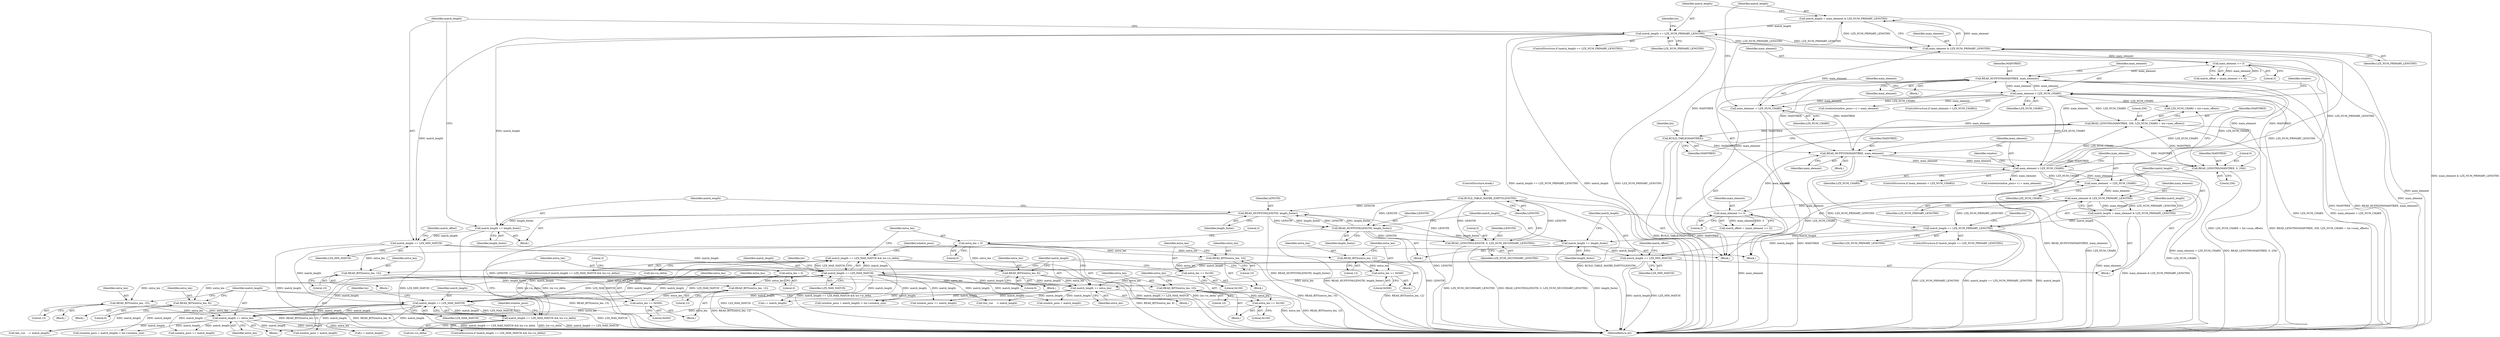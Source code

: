 digraph "0_libmspack_18b6a2cc0b87536015bedd4f7763e6b02d5aa4f3@pointer" {
"1000860" [label="(Call,match_length == LZX_MAX_MATCH && lzx->is_delta)"];
"1000861" [label="(Call,match_length == LZX_MAX_MATCH)"];
"1001120" [label="(Call,match_length += LZX_MIN_MATCH)"];
"1001099" [label="(Call,match_length == LZX_NUM_PRIMARY_LENGTHS)"];
"1001093" [label="(Call,match_length = main_element & LZX_NUM_PRIMARY_LENGTHS)"];
"1001095" [label="(Call,main_element & LZX_NUM_PRIMARY_LENGTHS)"];
"1001090" [label="(Call,main_element -= LZX_NUM_CHARS)"];
"1001076" [label="(Call,main_element < LZX_NUM_CHARS)"];
"1001072" [label="(Call,READ_HUFFSYM(MAINTREE, main_element))"];
"1000728" [label="(Call,READ_HUFFSYM(MAINTREE, main_element))"];
"1000555" [label="(Call,BUILD_TABLE(MAINTREE))"];
"1000547" [label="(Call,READ_LENGTHS(MAINTREE, 256, LZX_NUM_CHARS + lzx->num_offsets))"];
"1000543" [label="(Call,READ_LENGTHS(MAINTREE, 0, 256))"];
"1000732" [label="(Call,main_element < LZX_NUM_CHARS)"];
"1001126" [label="(Call,main_element >> 3)"];
"1000782" [label="(Call,main_element >> 3)"];
"1000751" [label="(Call,main_element & LZX_NUM_PRIMARY_LENGTHS)"];
"1000746" [label="(Call,main_element -= LZX_NUM_CHARS)"];
"1000755" [label="(Call,match_length == LZX_NUM_PRIMARY_LENGTHS)"];
"1000749" [label="(Call,match_length = main_element & LZX_NUM_PRIMARY_LENGTHS)"];
"1001117" [label="(Call,match_length += length_footer)"];
"1001114" [label="(Call,READ_HUFFSYM(LENGTH, length_footer))"];
"1000574" [label="(Call,BUILD_TABLE_MAYBE_EMPTY(LENGTH))"];
"1000570" [label="(Call,READ_LENGTHS(LENGTH, 0, LZX_NUM_SECONDARY_LENGTHS))"];
"1000770" [label="(Call,READ_HUFFSYM(LENGTH, length_footer))"];
"1000776" [label="(Call,match_length += LZX_MIN_MATCH)"];
"1000773" [label="(Call,match_length += length_footer)"];
"1001298" [label="(Call,match_length += extra_len)"];
"1001295" [label="(Call,READ_BITS(extra_len, 15))"];
"1001245" [label="(Call,extra_len = 0)"];
"1001288" [label="(Call,extra_len += 0x500)"];
"1001285" [label="(Call,READ_BITS(extra_len, 12))"];
"1001258" [label="(Call,READ_BITS(extra_len, 8))"];
"1001273" [label="(Call,extra_len += 0x100)"];
"1001270" [label="(Call,READ_BITS(extra_len, 10))"];
"1001237" [label="(Call,match_length == LZX_MAX_MATCH)"];
"1000922" [label="(Call,match_length += extra_len)"];
"1000919" [label="(Call,READ_BITS(extra_len, 15))"];
"1000869" [label="(Call,extra_len = 0)"];
"1000882" [label="(Call,READ_BITS(extra_len, 8))"];
"1000897" [label="(Call,extra_len += 0x100)"];
"1000894" [label="(Call,READ_BITS(extra_len, 10))"];
"1000912" [label="(Call,extra_len += 0x500)"];
"1000909" [label="(Call,READ_BITS(extra_len, 12))"];
"1001236" [label="(Call,match_length == LZX_MAX_MATCH && lzx->is_delta)"];
"1000860" [label="(Call,match_length == LZX_MAX_MATCH && lzx->is_delta)"];
"1000572" [label="(Literal,0)"];
"1000919" [label="(Call,READ_BITS(extra_len, 15))"];
"1001296" [label="(Identifier,extra_len)"];
"1000784" [label="(Literal,3)"];
"1000862" [label="(Identifier,match_length)"];
"1001299" [label="(Identifier,match_length)"];
"1001098" [label="(ControlStructure,if (match_length == LZX_NUM_PRIMARY_LENGTHS))"];
"1001267" [label="(Block,)"];
"1001120" [label="(Call,match_length += LZX_MIN_MATCH)"];
"1000729" [label="(Identifier,MAINTREE)"];
"1001094" [label="(Identifier,match_length)"];
"1001240" [label="(Call,lzx->is_delta)"];
"1001287" [label="(Literal,12)"];
"1001072" [label="(Call,READ_HUFFSYM(MAINTREE, main_element))"];
"1001073" [label="(Identifier,MAINTREE)"];
"1000861" [label="(Call,match_length == LZX_MAX_MATCH)"];
"1000548" [label="(Identifier,MAINTREE)"];
"1000747" [label="(Identifier,main_element)"];
"1001274" [label="(Identifier,extra_len)"];
"1000920" [label="(Identifier,extra_len)"];
"1000909" [label="(Call,READ_BITS(extra_len, 12))"];
"1001074" [label="(Identifier,main_element)"];
"1001101" [label="(Identifier,LZX_NUM_PRIMARY_LENGTHS)"];
"1000573" [label="(Identifier,LZX_NUM_SECONDARY_LENGTHS)"];
"1000732" [label="(Call,main_element < LZX_NUM_CHARS)"];
"1000753" [label="(Identifier,LZX_NUM_PRIMARY_LENGTHS)"];
"1001078" [label="(Identifier,LZX_NUM_CHARS)"];
"1000867" [label="(Block,)"];
"1000780" [label="(Call,match_offset = (main_element >> 3))"];
"1001099" [label="(Call,match_length == LZX_NUM_PRIMARY_LENGTHS)"];
"1000946" [label="(Call,i = match_length)"];
"1000571" [label="(Identifier,LENGTH)"];
"1001102" [label="(Block,)"];
"1000873" [label="(Literal,3)"];
"1000906" [label="(Block,)"];
"1001289" [label="(Identifier,extra_len)"];
"1001095" [label="(Call,main_element & LZX_NUM_PRIMARY_LENGTHS)"];
"1000924" [label="(Identifier,extra_len)"];
"1001245" [label="(Call,extra_len = 0)"];
"1000772" [label="(Identifier,length_footer)"];
"1001295" [label="(Call,READ_BITS(extra_len, 15))"];
"1001259" [label="(Identifier,extra_len)"];
"1001239" [label="(Identifier,LZX_MAX_MATCH)"];
"1001237" [label="(Call,match_length == LZX_MAX_MATCH)"];
"1000922" [label="(Call,match_length += extra_len)"];
"1000755" [label="(Call,match_length == LZX_NUM_PRIMARY_LENGTHS)"];
"1001091" [label="(Identifier,main_element)"];
"1000734" [label="(Identifier,LZX_NUM_CHARS)"];
"1001275" [label="(Literal,0x100)"];
"1000758" [label="(Block,)"];
"1000897" [label="(Call,extra_len += 0x100)"];
"1000923" [label="(Identifier,match_length)"];
"1001124" [label="(Call,match_offset = (main_element >> 3))"];
"1000738" [label="(Identifier,window)"];
"1001246" [label="(Identifier,extra_len)"];
"1000911" [label="(Literal,12)"];
"1001243" [label="(Block,)"];
"1001304" [label="(Identifier,window_posn)"];
"1001105" [label="(Identifier,lzx)"];
"1001096" [label="(Identifier,main_element)"];
"1000752" [label="(Identifier,main_element)"];
"1001118" [label="(Identifier,match_length)"];
"1001125" [label="(Identifier,match_offset)"];
"1000883" [label="(Identifier,extra_len)"];
"1001300" [label="(Identifier,extra_len)"];
"1000546" [label="(Literal,256)"];
"1001435" [label="(Call,this_run    -= match_length)"];
"1001090" [label="(Call,main_element -= LZX_NUM_CHARS)"];
"1000575" [label="(Identifier,LENGTH)"];
"1001092" [label="(Identifier,LZX_NUM_CHARS)"];
"1001241" [label="(Identifier,lzx)"];
"1001076" [label="(Call,main_element < LZX_NUM_CHARS)"];
"1000544" [label="(Identifier,MAINTREE)"];
"1000869" [label="(Call,extra_len = 0)"];
"1001302" [label="(Call,(window_posn + match_length) > lzx->window_size)"];
"1000863" [label="(Identifier,LZX_MAX_MATCH)"];
"1001236" [label="(Call,match_length == LZX_MAX_MATCH && lzx->is_delta)"];
"1000547" [label="(Call,READ_LENGTHS(MAINTREE, 256, LZX_NUM_CHARS + lzx->num_offsets))"];
"1001089" [label="(Block,)"];
"1000778" [label="(Identifier,LZX_MIN_MATCH)"];
"1000910" [label="(Identifier,extra_len)"];
"1000731" [label="(ControlStructure,if (main_element < LZX_NUM_CHARS))"];
"1000748" [label="(Identifier,LZX_NUM_CHARS)"];
"1000728" [label="(Call,READ_HUFFSYM(MAINTREE, main_element))"];
"1000926" [label="(Call,(window_posn + match_length) > lzx->window_size)"];
"1000914" [label="(Literal,0x500)"];
"1000859" [label="(ControlStructure,if (match_length == LZX_MAX_MATCH && lzx->is_delta))"];
"1000894" [label="(Call,READ_BITS(extra_len, 10))"];
"1000870" [label="(Identifier,extra_len)"];
"1001080" [label="(Call,window[window_posn++] = main_element)"];
"1000783" [label="(Identifier,main_element)"];
"1000891" [label="(Block,)"];
"1001062" [label="(Call,window_posn += match_length)"];
"1000771" [label="(Identifier,LENGTH)"];
"1001292" [label="(Block,)"];
"1001100" [label="(Identifier,match_length)"];
"1000730" [label="(Identifier,main_element)"];
"1000749" [label="(Call,match_length = main_element & LZX_NUM_PRIMARY_LENGTHS)"];
"1001114" [label="(Call,READ_HUFFSYM(LENGTH, length_footer))"];
"1000545" [label="(Literal,0)"];
"1001115" [label="(Identifier,LENGTH)"];
"1000781" [label="(Identifier,match_offset)"];
"1001117" [label="(Call,match_length += length_footer)"];
"1000761" [label="(Identifier,lzx)"];
"1000733" [label="(Identifier,main_element)"];
"1000574" [label="(Call,BUILD_TABLE_MAYBE_EMPTY(LENGTH))"];
"1001075" [label="(ControlStructure,if (main_element < LZX_NUM_CHARS))"];
"1000777" [label="(Identifier,match_length)"];
"1001270" [label="(Call,READ_BITS(extra_len, 10))"];
"1000860" [label="(Call,match_length == LZX_MAX_MATCH && lzx->is_delta)"];
"1000776" [label="(Call,match_length += LZX_MIN_MATCH)"];
"1001298" [label="(Call,match_length += extra_len)"];
"1001249" [label="(Literal,3)"];
"1001122" [label="(Identifier,LZX_MIN_MATCH)"];
"1000549" [label="(Literal,256)"];
"1001238" [label="(Identifier,match_length)"];
"1001128" [label="(Literal,3)"];
"1000864" [label="(Call,lzx->is_delta)"];
"1001883" [label="(MethodReturn,int)"];
"1001077" [label="(Identifier,main_element)"];
"1001247" [label="(Literal,0)"];
"1001288" [label="(Call,extra_len += 0x500)"];
"1000896" [label="(Literal,10)"];
"1000757" [label="(Identifier,LZX_NUM_PRIMARY_LENGTHS)"];
"1001285" [label="(Call,READ_BITS(extra_len, 12))"];
"1001260" [label="(Literal,8)"];
"1001297" [label="(Literal,15)"];
"1001290" [label="(Literal,0x500)"];
"1000745" [label="(Block,)"];
"1001127" [label="(Identifier,main_element)"];
"1000543" [label="(Call,READ_LENGTHS(MAINTREE, 0, 256))"];
"1000774" [label="(Identifier,match_length)"];
"1001271" [label="(Identifier,extra_len)"];
"1000865" [label="(Identifier,lzx)"];
"1000912" [label="(Call,extra_len += 0x500)"];
"1000756" [label="(Identifier,match_length)"];
"1001119" [label="(Identifier,length_footer)"];
"1000916" [label="(Block,)"];
"1001235" [label="(ControlStructure,if (match_length == LZX_MAX_MATCH && lzx->is_delta))"];
"1001126" [label="(Call,main_element >> 3)"];
"1000913" [label="(Identifier,extra_len)"];
"1000750" [label="(Identifier,match_length)"];
"1001059" [label="(Call,this_run    -= match_length)"];
"1000570" [label="(Call,READ_LENGTHS(LENGTH, 0, LZX_NUM_SECONDARY_LENGTHS))"];
"1001255" [label="(Block,)"];
"1000576" [label="(ControlStructure,break;)"];
"1001071" [label="(Block,)"];
"1001438" [label="(Call,window_posn += match_length)"];
"1000727" [label="(Block,)"];
"1000518" [label="(Block,)"];
"1000775" [label="(Identifier,length_footer)"];
"1001272" [label="(Literal,10)"];
"1001093" [label="(Call,match_length = main_element & LZX_NUM_PRIMARY_LENGTHS)"];
"1000871" [label="(Literal,0)"];
"1000751" [label="(Call,main_element & LZX_NUM_PRIMARY_LENGTHS)"];
"1000884" [label="(Literal,8)"];
"1000898" [label="(Identifier,extra_len)"];
"1000754" [label="(ControlStructure,if (match_length == LZX_NUM_PRIMARY_LENGTHS))"];
"1001282" [label="(Block,)"];
"1000879" [label="(Block,)"];
"1000561" [label="(Identifier,lzx)"];
"1001303" [label="(Call,window_posn + match_length)"];
"1001116" [label="(Identifier,length_footer)"];
"1000782" [label="(Call,main_element >> 3)"];
"1000556" [label="(Identifier,MAINTREE)"];
"1001286" [label="(Identifier,extra_len)"];
"1000895" [label="(Identifier,extra_len)"];
"1000927" [label="(Call,window_posn + match_length)"];
"1001097" [label="(Identifier,LZX_NUM_PRIMARY_LENGTHS)"];
"1000882" [label="(Call,READ_BITS(extra_len, 8))"];
"1000921" [label="(Literal,15)"];
"1001082" [label="(Identifier,window)"];
"1000746" [label="(Call,main_element -= LZX_NUM_CHARS)"];
"1000550" [label="(Call,LZX_NUM_CHARS + lzx->num_offsets)"];
"1000928" [label="(Identifier,window_posn)"];
"1001258" [label="(Call,READ_BITS(extra_len, 8))"];
"1001322" [label="(Call,i = match_length)"];
"1001273" [label="(Call,extra_len += 0x100)"];
"1000736" [label="(Call,window[window_posn++] = main_element)"];
"1001121" [label="(Identifier,match_length)"];
"1000770" [label="(Call,READ_HUFFSYM(LENGTH, length_footer))"];
"1000899" [label="(Literal,0x100)"];
"1000773" [label="(Call,match_length += length_footer)"];
"1000555" [label="(Call,BUILD_TABLE(MAINTREE))"];
"1000860" -> "1000859"  [label="AST: "];
"1000860" -> "1000861"  [label="CFG: "];
"1000860" -> "1000864"  [label="CFG: "];
"1000861" -> "1000860"  [label="AST: "];
"1000864" -> "1000860"  [label="AST: "];
"1000870" -> "1000860"  [label="CFG: "];
"1000928" -> "1000860"  [label="CFG: "];
"1000860" -> "1001883"  [label="DDG: lzx->is_delta"];
"1000860" -> "1001883"  [label="DDG: match_length == LZX_MAX_MATCH && lzx->is_delta"];
"1000860" -> "1001883"  [label="DDG: match_length == LZX_MAX_MATCH"];
"1000861" -> "1000860"  [label="DDG: match_length"];
"1000861" -> "1000860"  [label="DDG: LZX_MAX_MATCH"];
"1001236" -> "1000860"  [label="DDG: lzx->is_delta"];
"1000860" -> "1001236"  [label="DDG: lzx->is_delta"];
"1000861" -> "1000863"  [label="CFG: "];
"1000862" -> "1000861"  [label="AST: "];
"1000863" -> "1000861"  [label="AST: "];
"1000865" -> "1000861"  [label="CFG: "];
"1000861" -> "1001883"  [label="DDG: LZX_MAX_MATCH"];
"1001120" -> "1000861"  [label="DDG: match_length"];
"1000776" -> "1000861"  [label="DDG: match_length"];
"1001298" -> "1000861"  [label="DDG: match_length"];
"1001237" -> "1000861"  [label="DDG: match_length"];
"1001237" -> "1000861"  [label="DDG: LZX_MAX_MATCH"];
"1000922" -> "1000861"  [label="DDG: match_length"];
"1000861" -> "1000922"  [label="DDG: match_length"];
"1000861" -> "1000926"  [label="DDG: match_length"];
"1000861" -> "1000927"  [label="DDG: match_length"];
"1000861" -> "1000946"  [label="DDG: match_length"];
"1000861" -> "1001059"  [label="DDG: match_length"];
"1000861" -> "1001062"  [label="DDG: match_length"];
"1000861" -> "1001237"  [label="DDG: match_length"];
"1000861" -> "1001237"  [label="DDG: LZX_MAX_MATCH"];
"1001120" -> "1001089"  [label="AST: "];
"1001120" -> "1001122"  [label="CFG: "];
"1001121" -> "1001120"  [label="AST: "];
"1001122" -> "1001120"  [label="AST: "];
"1001125" -> "1001120"  [label="CFG: "];
"1001120" -> "1001883"  [label="DDG: match_length"];
"1001120" -> "1001883"  [label="DDG: LZX_MIN_MATCH"];
"1001099" -> "1001120"  [label="DDG: match_length"];
"1001117" -> "1001120"  [label="DDG: match_length"];
"1001120" -> "1001237"  [label="DDG: match_length"];
"1001099" -> "1001098"  [label="AST: "];
"1001099" -> "1001101"  [label="CFG: "];
"1001100" -> "1001099"  [label="AST: "];
"1001101" -> "1001099"  [label="AST: "];
"1001105" -> "1001099"  [label="CFG: "];
"1001121" -> "1001099"  [label="CFG: "];
"1001099" -> "1001883"  [label="DDG: match_length == LZX_NUM_PRIMARY_LENGTHS"];
"1001099" -> "1001883"  [label="DDG: match_length"];
"1001099" -> "1001883"  [label="DDG: LZX_NUM_PRIMARY_LENGTHS"];
"1001099" -> "1000751"  [label="DDG: LZX_NUM_PRIMARY_LENGTHS"];
"1001099" -> "1001095"  [label="DDG: LZX_NUM_PRIMARY_LENGTHS"];
"1001093" -> "1001099"  [label="DDG: match_length"];
"1001095" -> "1001099"  [label="DDG: LZX_NUM_PRIMARY_LENGTHS"];
"1001099" -> "1001117"  [label="DDG: match_length"];
"1001093" -> "1001089"  [label="AST: "];
"1001093" -> "1001095"  [label="CFG: "];
"1001094" -> "1001093"  [label="AST: "];
"1001095" -> "1001093"  [label="AST: "];
"1001100" -> "1001093"  [label="CFG: "];
"1001093" -> "1001883"  [label="DDG: main_element & LZX_NUM_PRIMARY_LENGTHS"];
"1001095" -> "1001093"  [label="DDG: main_element"];
"1001095" -> "1001093"  [label="DDG: LZX_NUM_PRIMARY_LENGTHS"];
"1001095" -> "1001097"  [label="CFG: "];
"1001096" -> "1001095"  [label="AST: "];
"1001097" -> "1001095"  [label="AST: "];
"1001095" -> "1001883"  [label="DDG: main_element"];
"1001090" -> "1001095"  [label="DDG: main_element"];
"1000755" -> "1001095"  [label="DDG: LZX_NUM_PRIMARY_LENGTHS"];
"1001095" -> "1001126"  [label="DDG: main_element"];
"1001090" -> "1001089"  [label="AST: "];
"1001090" -> "1001092"  [label="CFG: "];
"1001091" -> "1001090"  [label="AST: "];
"1001092" -> "1001090"  [label="AST: "];
"1001094" -> "1001090"  [label="CFG: "];
"1001090" -> "1001883"  [label="DDG: LZX_NUM_CHARS"];
"1001076" -> "1001090"  [label="DDG: LZX_NUM_CHARS"];
"1001076" -> "1001090"  [label="DDG: main_element"];
"1001076" -> "1001075"  [label="AST: "];
"1001076" -> "1001078"  [label="CFG: "];
"1001077" -> "1001076"  [label="AST: "];
"1001078" -> "1001076"  [label="AST: "];
"1001082" -> "1001076"  [label="CFG: "];
"1001091" -> "1001076"  [label="CFG: "];
"1001076" -> "1001883"  [label="DDG: LZX_NUM_CHARS"];
"1001076" -> "1001883"  [label="DDG: main_element < LZX_NUM_CHARS"];
"1001076" -> "1000547"  [label="DDG: LZX_NUM_CHARS"];
"1001076" -> "1000550"  [label="DDG: LZX_NUM_CHARS"];
"1001076" -> "1000728"  [label="DDG: main_element"];
"1001076" -> "1000732"  [label="DDG: LZX_NUM_CHARS"];
"1001076" -> "1001072"  [label="DDG: main_element"];
"1001072" -> "1001076"  [label="DDG: main_element"];
"1000732" -> "1001076"  [label="DDG: LZX_NUM_CHARS"];
"1001076" -> "1001080"  [label="DDG: main_element"];
"1001072" -> "1001071"  [label="AST: "];
"1001072" -> "1001074"  [label="CFG: "];
"1001073" -> "1001072"  [label="AST: "];
"1001074" -> "1001072"  [label="AST: "];
"1001077" -> "1001072"  [label="CFG: "];
"1001072" -> "1001883"  [label="DDG: MAINTREE"];
"1001072" -> "1001883"  [label="DDG: READ_HUFFSYM(MAINTREE, main_element)"];
"1001072" -> "1000543"  [label="DDG: MAINTREE"];
"1001072" -> "1000728"  [label="DDG: MAINTREE"];
"1000728" -> "1001072"  [label="DDG: MAINTREE"];
"1000555" -> "1001072"  [label="DDG: MAINTREE"];
"1001126" -> "1001072"  [label="DDG: main_element"];
"1000782" -> "1001072"  [label="DDG: main_element"];
"1000732" -> "1001072"  [label="DDG: main_element"];
"1000728" -> "1000727"  [label="AST: "];
"1000728" -> "1000730"  [label="CFG: "];
"1000729" -> "1000728"  [label="AST: "];
"1000730" -> "1000728"  [label="AST: "];
"1000733" -> "1000728"  [label="CFG: "];
"1000728" -> "1001883"  [label="DDG: MAINTREE"];
"1000728" -> "1001883"  [label="DDG: READ_HUFFSYM(MAINTREE, main_element)"];
"1000728" -> "1000543"  [label="DDG: MAINTREE"];
"1000555" -> "1000728"  [label="DDG: MAINTREE"];
"1001126" -> "1000728"  [label="DDG: main_element"];
"1000782" -> "1000728"  [label="DDG: main_element"];
"1000732" -> "1000728"  [label="DDG: main_element"];
"1000728" -> "1000732"  [label="DDG: main_element"];
"1000555" -> "1000518"  [label="AST: "];
"1000555" -> "1000556"  [label="CFG: "];
"1000556" -> "1000555"  [label="AST: "];
"1000561" -> "1000555"  [label="CFG: "];
"1000555" -> "1001883"  [label="DDG: BUILD_TABLE(MAINTREE)"];
"1000555" -> "1001883"  [label="DDG: MAINTREE"];
"1000555" -> "1000543"  [label="DDG: MAINTREE"];
"1000547" -> "1000555"  [label="DDG: MAINTREE"];
"1000547" -> "1000518"  [label="AST: "];
"1000547" -> "1000550"  [label="CFG: "];
"1000548" -> "1000547"  [label="AST: "];
"1000549" -> "1000547"  [label="AST: "];
"1000550" -> "1000547"  [label="AST: "];
"1000556" -> "1000547"  [label="CFG: "];
"1000547" -> "1001883"  [label="DDG: LZX_NUM_CHARS + lzx->num_offsets"];
"1000547" -> "1001883"  [label="DDG: READ_LENGTHS(MAINTREE, 256, LZX_NUM_CHARS + lzx->num_offsets)"];
"1000543" -> "1000547"  [label="DDG: MAINTREE"];
"1000732" -> "1000547"  [label="DDG: LZX_NUM_CHARS"];
"1000543" -> "1000518"  [label="AST: "];
"1000543" -> "1000546"  [label="CFG: "];
"1000544" -> "1000543"  [label="AST: "];
"1000545" -> "1000543"  [label="AST: "];
"1000546" -> "1000543"  [label="AST: "];
"1000548" -> "1000543"  [label="CFG: "];
"1000543" -> "1001883"  [label="DDG: READ_LENGTHS(MAINTREE, 0, 256)"];
"1000732" -> "1000731"  [label="AST: "];
"1000732" -> "1000734"  [label="CFG: "];
"1000733" -> "1000732"  [label="AST: "];
"1000734" -> "1000732"  [label="AST: "];
"1000738" -> "1000732"  [label="CFG: "];
"1000747" -> "1000732"  [label="CFG: "];
"1000732" -> "1001883"  [label="DDG: LZX_NUM_CHARS"];
"1000732" -> "1001883"  [label="DDG: main_element < LZX_NUM_CHARS"];
"1000732" -> "1000550"  [label="DDG: LZX_NUM_CHARS"];
"1000732" -> "1000736"  [label="DDG: main_element"];
"1000732" -> "1000746"  [label="DDG: LZX_NUM_CHARS"];
"1000732" -> "1000746"  [label="DDG: main_element"];
"1001126" -> "1001124"  [label="AST: "];
"1001126" -> "1001128"  [label="CFG: "];
"1001127" -> "1001126"  [label="AST: "];
"1001128" -> "1001126"  [label="AST: "];
"1001124" -> "1001126"  [label="CFG: "];
"1001126" -> "1001883"  [label="DDG: main_element"];
"1001126" -> "1001124"  [label="DDG: main_element"];
"1001126" -> "1001124"  [label="DDG: 3"];
"1000782" -> "1000780"  [label="AST: "];
"1000782" -> "1000784"  [label="CFG: "];
"1000783" -> "1000782"  [label="AST: "];
"1000784" -> "1000782"  [label="AST: "];
"1000780" -> "1000782"  [label="CFG: "];
"1000782" -> "1001883"  [label="DDG: main_element"];
"1000782" -> "1000780"  [label="DDG: main_element"];
"1000782" -> "1000780"  [label="DDG: 3"];
"1000751" -> "1000782"  [label="DDG: main_element"];
"1000751" -> "1000749"  [label="AST: "];
"1000751" -> "1000753"  [label="CFG: "];
"1000752" -> "1000751"  [label="AST: "];
"1000753" -> "1000751"  [label="AST: "];
"1000749" -> "1000751"  [label="CFG: "];
"1000751" -> "1001883"  [label="DDG: main_element"];
"1000751" -> "1000749"  [label="DDG: main_element"];
"1000751" -> "1000749"  [label="DDG: LZX_NUM_PRIMARY_LENGTHS"];
"1000746" -> "1000751"  [label="DDG: main_element"];
"1000755" -> "1000751"  [label="DDG: LZX_NUM_PRIMARY_LENGTHS"];
"1000751" -> "1000755"  [label="DDG: LZX_NUM_PRIMARY_LENGTHS"];
"1000746" -> "1000745"  [label="AST: "];
"1000746" -> "1000748"  [label="CFG: "];
"1000747" -> "1000746"  [label="AST: "];
"1000748" -> "1000746"  [label="AST: "];
"1000750" -> "1000746"  [label="CFG: "];
"1000746" -> "1001883"  [label="DDG: LZX_NUM_CHARS"];
"1000755" -> "1000754"  [label="AST: "];
"1000755" -> "1000757"  [label="CFG: "];
"1000756" -> "1000755"  [label="AST: "];
"1000757" -> "1000755"  [label="AST: "];
"1000761" -> "1000755"  [label="CFG: "];
"1000777" -> "1000755"  [label="CFG: "];
"1000755" -> "1001883"  [label="DDG: LZX_NUM_PRIMARY_LENGTHS"];
"1000755" -> "1001883"  [label="DDG: match_length == LZX_NUM_PRIMARY_LENGTHS"];
"1000755" -> "1001883"  [label="DDG: match_length"];
"1000749" -> "1000755"  [label="DDG: match_length"];
"1000755" -> "1000773"  [label="DDG: match_length"];
"1000755" -> "1000776"  [label="DDG: match_length"];
"1000749" -> "1000745"  [label="AST: "];
"1000750" -> "1000749"  [label="AST: "];
"1000756" -> "1000749"  [label="CFG: "];
"1000749" -> "1001883"  [label="DDG: main_element & LZX_NUM_PRIMARY_LENGTHS"];
"1001117" -> "1001102"  [label="AST: "];
"1001117" -> "1001119"  [label="CFG: "];
"1001118" -> "1001117"  [label="AST: "];
"1001119" -> "1001117"  [label="AST: "];
"1001121" -> "1001117"  [label="CFG: "];
"1001117" -> "1001883"  [label="DDG: length_footer"];
"1001114" -> "1001117"  [label="DDG: length_footer"];
"1001114" -> "1001102"  [label="AST: "];
"1001114" -> "1001116"  [label="CFG: "];
"1001115" -> "1001114"  [label="AST: "];
"1001116" -> "1001114"  [label="AST: "];
"1001118" -> "1001114"  [label="CFG: "];
"1001114" -> "1001883"  [label="DDG: READ_HUFFSYM(LENGTH, length_footer)"];
"1001114" -> "1001883"  [label="DDG: LENGTH"];
"1001114" -> "1000570"  [label="DDG: LENGTH"];
"1001114" -> "1000770"  [label="DDG: LENGTH"];
"1001114" -> "1000770"  [label="DDG: length_footer"];
"1000574" -> "1001114"  [label="DDG: LENGTH"];
"1000770" -> "1001114"  [label="DDG: LENGTH"];
"1000770" -> "1001114"  [label="DDG: length_footer"];
"1000574" -> "1000518"  [label="AST: "];
"1000574" -> "1000575"  [label="CFG: "];
"1000575" -> "1000574"  [label="AST: "];
"1000576" -> "1000574"  [label="CFG: "];
"1000574" -> "1001883"  [label="DDG: LENGTH"];
"1000574" -> "1001883"  [label="DDG: BUILD_TABLE_MAYBE_EMPTY(LENGTH)"];
"1000574" -> "1000570"  [label="DDG: LENGTH"];
"1000570" -> "1000574"  [label="DDG: LENGTH"];
"1000574" -> "1000770"  [label="DDG: LENGTH"];
"1000570" -> "1000518"  [label="AST: "];
"1000570" -> "1000573"  [label="CFG: "];
"1000571" -> "1000570"  [label="AST: "];
"1000572" -> "1000570"  [label="AST: "];
"1000573" -> "1000570"  [label="AST: "];
"1000575" -> "1000570"  [label="CFG: "];
"1000570" -> "1001883"  [label="DDG: READ_LENGTHS(LENGTH, 0, LZX_NUM_SECONDARY_LENGTHS)"];
"1000570" -> "1001883"  [label="DDG: LZX_NUM_SECONDARY_LENGTHS"];
"1000770" -> "1000570"  [label="DDG: LENGTH"];
"1000770" -> "1000758"  [label="AST: "];
"1000770" -> "1000772"  [label="CFG: "];
"1000771" -> "1000770"  [label="AST: "];
"1000772" -> "1000770"  [label="AST: "];
"1000774" -> "1000770"  [label="CFG: "];
"1000770" -> "1001883"  [label="DDG: READ_HUFFSYM(LENGTH, length_footer)"];
"1000770" -> "1001883"  [label="DDG: LENGTH"];
"1000770" -> "1000773"  [label="DDG: length_footer"];
"1000776" -> "1000745"  [label="AST: "];
"1000776" -> "1000778"  [label="CFG: "];
"1000777" -> "1000776"  [label="AST: "];
"1000778" -> "1000776"  [label="AST: "];
"1000781" -> "1000776"  [label="CFG: "];
"1000776" -> "1001883"  [label="DDG: match_length"];
"1000776" -> "1001883"  [label="DDG: LZX_MIN_MATCH"];
"1000773" -> "1000776"  [label="DDG: match_length"];
"1000776" -> "1001237"  [label="DDG: match_length"];
"1000773" -> "1000758"  [label="AST: "];
"1000773" -> "1000775"  [label="CFG: "];
"1000774" -> "1000773"  [label="AST: "];
"1000775" -> "1000773"  [label="AST: "];
"1000777" -> "1000773"  [label="CFG: "];
"1000773" -> "1001883"  [label="DDG: length_footer"];
"1001298" -> "1001243"  [label="AST: "];
"1001298" -> "1001300"  [label="CFG: "];
"1001299" -> "1001298"  [label="AST: "];
"1001300" -> "1001298"  [label="AST: "];
"1001304" -> "1001298"  [label="CFG: "];
"1001298" -> "1001883"  [label="DDG: extra_len"];
"1001298" -> "1001237"  [label="DDG: match_length"];
"1001295" -> "1001298"  [label="DDG: extra_len"];
"1001288" -> "1001298"  [label="DDG: extra_len"];
"1001258" -> "1001298"  [label="DDG: extra_len"];
"1001273" -> "1001298"  [label="DDG: extra_len"];
"1001237" -> "1001298"  [label="DDG: match_length"];
"1001298" -> "1001302"  [label="DDG: match_length"];
"1001298" -> "1001303"  [label="DDG: match_length"];
"1001298" -> "1001322"  [label="DDG: match_length"];
"1001298" -> "1001435"  [label="DDG: match_length"];
"1001298" -> "1001438"  [label="DDG: match_length"];
"1001295" -> "1001292"  [label="AST: "];
"1001295" -> "1001297"  [label="CFG: "];
"1001296" -> "1001295"  [label="AST: "];
"1001297" -> "1001295"  [label="AST: "];
"1001299" -> "1001295"  [label="CFG: "];
"1001295" -> "1001883"  [label="DDG: READ_BITS(extra_len, 15)"];
"1001245" -> "1001295"  [label="DDG: extra_len"];
"1001245" -> "1001243"  [label="AST: "];
"1001245" -> "1001247"  [label="CFG: "];
"1001246" -> "1001245"  [label="AST: "];
"1001247" -> "1001245"  [label="AST: "];
"1001249" -> "1001245"  [label="CFG: "];
"1001245" -> "1001258"  [label="DDG: extra_len"];
"1001245" -> "1001270"  [label="DDG: extra_len"];
"1001245" -> "1001285"  [label="DDG: extra_len"];
"1001288" -> "1001282"  [label="AST: "];
"1001288" -> "1001290"  [label="CFG: "];
"1001289" -> "1001288"  [label="AST: "];
"1001290" -> "1001288"  [label="AST: "];
"1001299" -> "1001288"  [label="CFG: "];
"1001285" -> "1001288"  [label="DDG: extra_len"];
"1001285" -> "1001282"  [label="AST: "];
"1001285" -> "1001287"  [label="CFG: "];
"1001286" -> "1001285"  [label="AST: "];
"1001287" -> "1001285"  [label="AST: "];
"1001289" -> "1001285"  [label="CFG: "];
"1001285" -> "1001883"  [label="DDG: READ_BITS(extra_len, 12)"];
"1001258" -> "1001255"  [label="AST: "];
"1001258" -> "1001260"  [label="CFG: "];
"1001259" -> "1001258"  [label="AST: "];
"1001260" -> "1001258"  [label="AST: "];
"1001299" -> "1001258"  [label="CFG: "];
"1001258" -> "1001883"  [label="DDG: READ_BITS(extra_len, 8)"];
"1001273" -> "1001267"  [label="AST: "];
"1001273" -> "1001275"  [label="CFG: "];
"1001274" -> "1001273"  [label="AST: "];
"1001275" -> "1001273"  [label="AST: "];
"1001299" -> "1001273"  [label="CFG: "];
"1001270" -> "1001273"  [label="DDG: extra_len"];
"1001270" -> "1001267"  [label="AST: "];
"1001270" -> "1001272"  [label="CFG: "];
"1001271" -> "1001270"  [label="AST: "];
"1001272" -> "1001270"  [label="AST: "];
"1001274" -> "1001270"  [label="CFG: "];
"1001270" -> "1001883"  [label="DDG: READ_BITS(extra_len, 10)"];
"1001237" -> "1001236"  [label="AST: "];
"1001237" -> "1001239"  [label="CFG: "];
"1001238" -> "1001237"  [label="AST: "];
"1001239" -> "1001237"  [label="AST: "];
"1001241" -> "1001237"  [label="CFG: "];
"1001236" -> "1001237"  [label="CFG: "];
"1001237" -> "1001883"  [label="DDG: LZX_MAX_MATCH"];
"1001237" -> "1001236"  [label="DDG: match_length"];
"1001237" -> "1001236"  [label="DDG: LZX_MAX_MATCH"];
"1000922" -> "1001237"  [label="DDG: match_length"];
"1001237" -> "1001302"  [label="DDG: match_length"];
"1001237" -> "1001303"  [label="DDG: match_length"];
"1001237" -> "1001322"  [label="DDG: match_length"];
"1001237" -> "1001435"  [label="DDG: match_length"];
"1001237" -> "1001438"  [label="DDG: match_length"];
"1000922" -> "1000867"  [label="AST: "];
"1000922" -> "1000924"  [label="CFG: "];
"1000923" -> "1000922"  [label="AST: "];
"1000924" -> "1000922"  [label="AST: "];
"1000928" -> "1000922"  [label="CFG: "];
"1000922" -> "1001883"  [label="DDG: extra_len"];
"1000919" -> "1000922"  [label="DDG: extra_len"];
"1000882" -> "1000922"  [label="DDG: extra_len"];
"1000897" -> "1000922"  [label="DDG: extra_len"];
"1000912" -> "1000922"  [label="DDG: extra_len"];
"1000922" -> "1000926"  [label="DDG: match_length"];
"1000922" -> "1000927"  [label="DDG: match_length"];
"1000922" -> "1000946"  [label="DDG: match_length"];
"1000922" -> "1001059"  [label="DDG: match_length"];
"1000922" -> "1001062"  [label="DDG: match_length"];
"1000919" -> "1000916"  [label="AST: "];
"1000919" -> "1000921"  [label="CFG: "];
"1000920" -> "1000919"  [label="AST: "];
"1000921" -> "1000919"  [label="AST: "];
"1000923" -> "1000919"  [label="CFG: "];
"1000919" -> "1001883"  [label="DDG: READ_BITS(extra_len, 15)"];
"1000869" -> "1000919"  [label="DDG: extra_len"];
"1000869" -> "1000867"  [label="AST: "];
"1000869" -> "1000871"  [label="CFG: "];
"1000870" -> "1000869"  [label="AST: "];
"1000871" -> "1000869"  [label="AST: "];
"1000873" -> "1000869"  [label="CFG: "];
"1000869" -> "1000882"  [label="DDG: extra_len"];
"1000869" -> "1000894"  [label="DDG: extra_len"];
"1000869" -> "1000909"  [label="DDG: extra_len"];
"1000882" -> "1000879"  [label="AST: "];
"1000882" -> "1000884"  [label="CFG: "];
"1000883" -> "1000882"  [label="AST: "];
"1000884" -> "1000882"  [label="AST: "];
"1000923" -> "1000882"  [label="CFG: "];
"1000882" -> "1001883"  [label="DDG: READ_BITS(extra_len, 8)"];
"1000897" -> "1000891"  [label="AST: "];
"1000897" -> "1000899"  [label="CFG: "];
"1000898" -> "1000897"  [label="AST: "];
"1000899" -> "1000897"  [label="AST: "];
"1000923" -> "1000897"  [label="CFG: "];
"1000894" -> "1000897"  [label="DDG: extra_len"];
"1000894" -> "1000891"  [label="AST: "];
"1000894" -> "1000896"  [label="CFG: "];
"1000895" -> "1000894"  [label="AST: "];
"1000896" -> "1000894"  [label="AST: "];
"1000898" -> "1000894"  [label="CFG: "];
"1000894" -> "1001883"  [label="DDG: READ_BITS(extra_len, 10)"];
"1000912" -> "1000906"  [label="AST: "];
"1000912" -> "1000914"  [label="CFG: "];
"1000913" -> "1000912"  [label="AST: "];
"1000914" -> "1000912"  [label="AST: "];
"1000923" -> "1000912"  [label="CFG: "];
"1000909" -> "1000912"  [label="DDG: extra_len"];
"1000909" -> "1000906"  [label="AST: "];
"1000909" -> "1000911"  [label="CFG: "];
"1000910" -> "1000909"  [label="AST: "];
"1000911" -> "1000909"  [label="AST: "];
"1000913" -> "1000909"  [label="CFG: "];
"1000909" -> "1001883"  [label="DDG: READ_BITS(extra_len, 12)"];
"1001236" -> "1001235"  [label="AST: "];
"1001236" -> "1001240"  [label="CFG: "];
"1001240" -> "1001236"  [label="AST: "];
"1001246" -> "1001236"  [label="CFG: "];
"1001304" -> "1001236"  [label="CFG: "];
"1001236" -> "1001883"  [label="DDG: match_length == LZX_MAX_MATCH"];
"1001236" -> "1001883"  [label="DDG: match_length == LZX_MAX_MATCH && lzx->is_delta"];
"1001236" -> "1001883"  [label="DDG: lzx->is_delta"];
}
